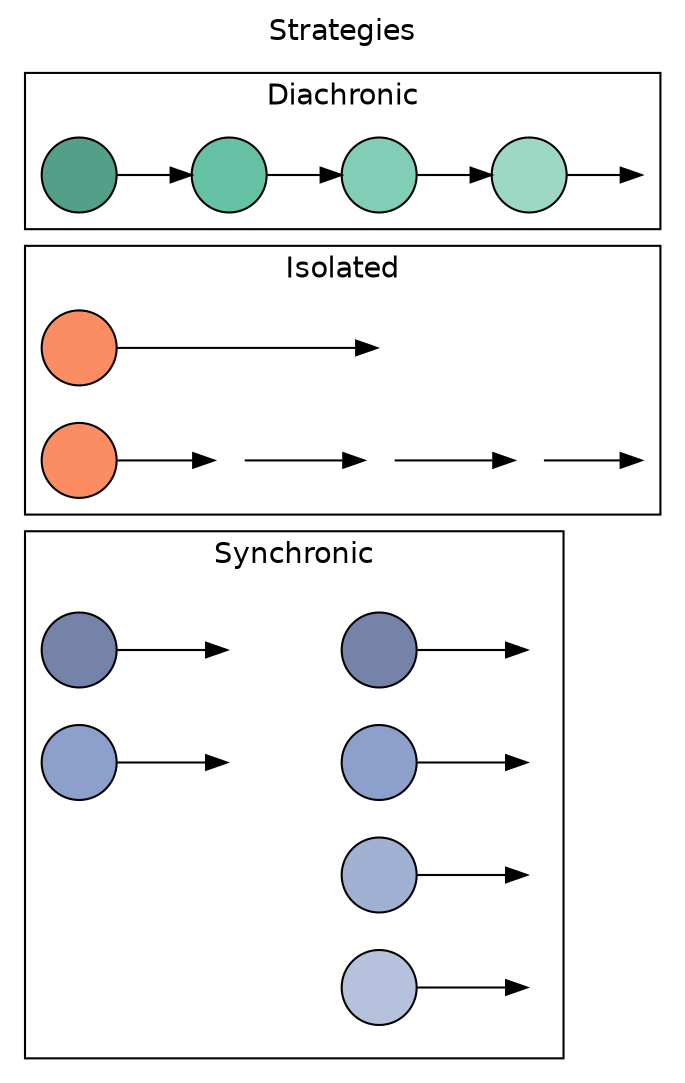 digraph {
  rankdir=LR;
  label="Strategies";
  labelloc=t;
  fontname=helvetica;
  // bgcolor=transparent;

  node[fontname=helvetica; label=""; style=filled; shape=circle];

  // Set cluster order (top to bottom) by initializing
  // nodes in each cluster starting from bottom to top
  s1, solo, d1;

  // Colors are people
  d1[fillcolor="#549F88"];
  d2[fillcolor="#66C2A5"];
  d3[fillcolor="#81CDB5"];
  d4[fillcolor="#9DD8C5"];
  s1[fillcolor="#7483A7"];
  s2[fillcolor="#8DA0CB"];
  s4_1[fillcolor="#7483A7"];
  s4_2[fillcolor="#8DA0CB"];
  s4_3[fillcolor="#A1B1D4"];
  s4_4[fillcolor="#B6C2DD"];
  solo, solo_s1[fillcolor="#FC8D62"];

  // Invisible last nodes
  dinv1, soloinv1, soloinv2, sinv1, sinv2, s4inv1, s4inv2, s4inv3, s4inv4[style=invis, width=0];

  subgraph cluster1 {
    label="Diachronic";
    d1 -> d2 -> d3 -> d4 -> dinv1;
  }

  subgraph cluster2 {
    label="Isolated";
    solo -> soloinv1[minlen=2];
    solo_s1 -> solo_s2 -> solo_s3 -> solo_s4 -> soloinv2;

    solo_s2, solo_s3, solo_s4[style=invis, width=0.2];
  }

  subgraph cluster3 {
    label="Synchronic";
    rankdir=TB;

    subgraph cluster3a {
      label="";
      margin = 0;
      style = invis;
      s1 -> sinv1;
      s2 -> sinv2;
    }

    subgraph cluster3b {
      label="";
      style = invis;
      s4_1 -> s4inv1;
      s4_2 -> s4inv2;
      s4_3 -> s4inv3;
      s4_4 -> s4inv4;
    }

    {edge[style=invis]
      {sinv1 sinv2} -> {s4_1 s4_2}
    }


  }

}
